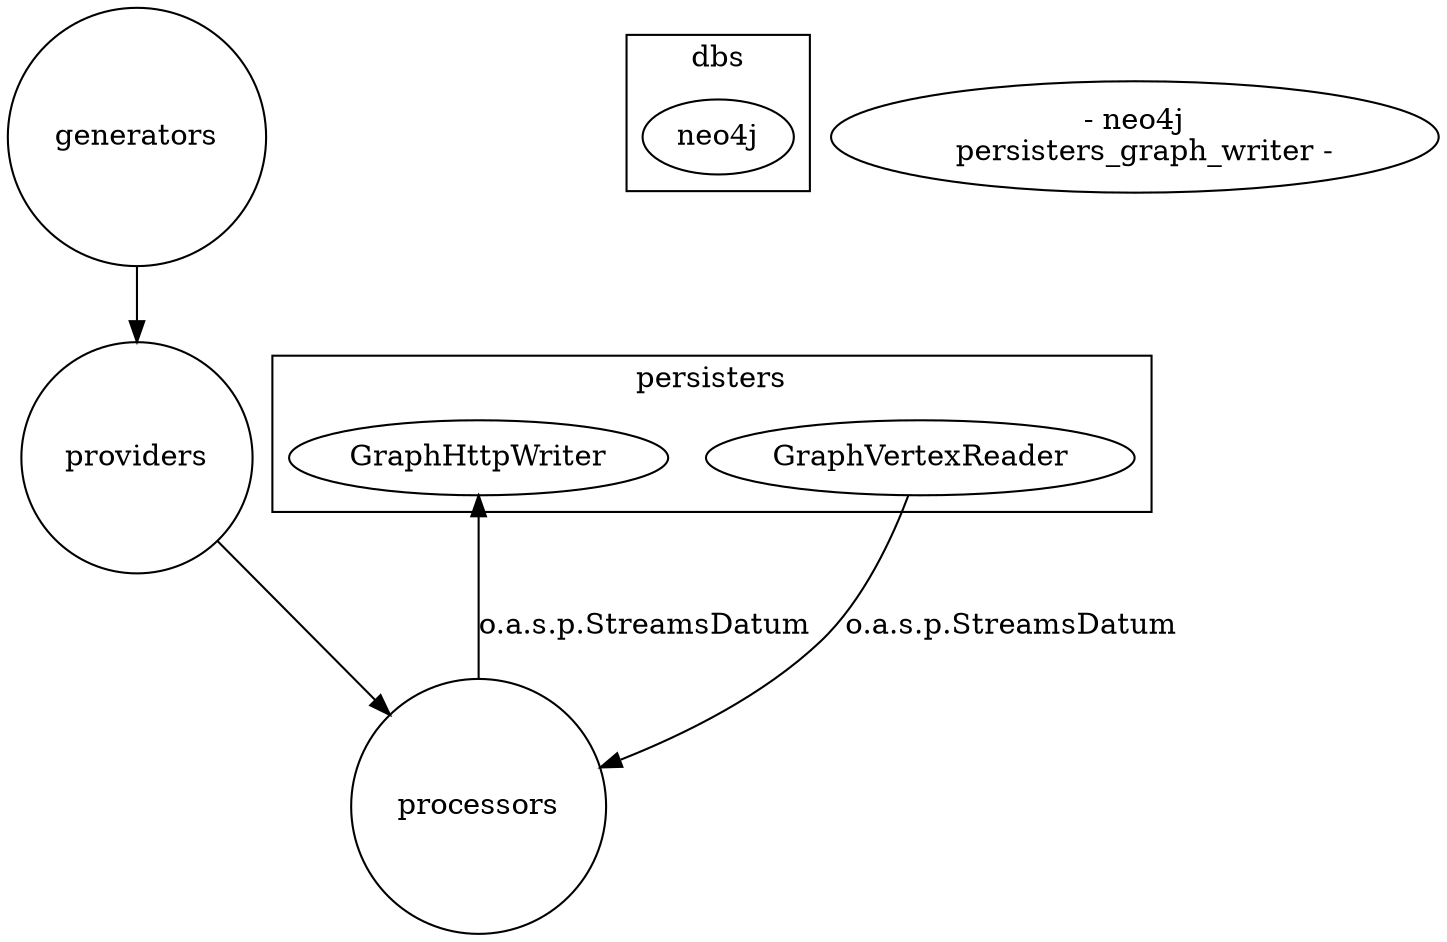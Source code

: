digraph g {

  graph [compound = true];

  //presentation
  splines = true;
  overlap = false;
  rankdir = TB;

  generators [label="generators", shape="circle"];
  providers [label="providers", shape="circle"];
  processors [label="processors", shape="circle"];

  subgraph cluster_persisters {
    label="persisters";
    persisters_graph_reader [label="GraphVertexReader"]
    persisters_graph_writer [label="GraphHttpWriter"]
  }

  subgraph cluster_dbs {
    label="dbs";
    neo4j [label="neo4j"]
  }

  generators -> providers
  providers -> processors
  processors -> persisters_graph_writer [label="o.a.s.p.StreamsDatum"]
  persisters_graph_reader -> processors [label="o.a.s.p.StreamsDatum"]
  persisters_graph_reader <- neo4j
  persisters_graph_writer -> neo4j

}
